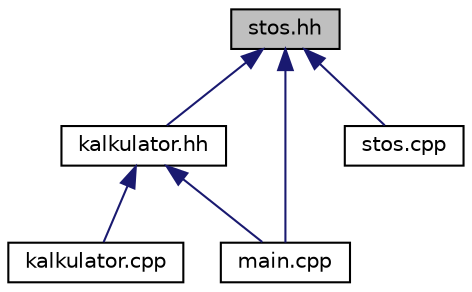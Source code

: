 digraph G
{
  edge [fontname="Helvetica",fontsize="10",labelfontname="Helvetica",labelfontsize="10"];
  node [fontname="Helvetica",fontsize="10",shape=record];
  Node1 [label="stos.hh",height=0.2,width=0.4,color="black", fillcolor="grey75", style="filled" fontcolor="black"];
  Node1 -> Node2 [dir="back",color="midnightblue",fontsize="10",style="solid",fontname="Helvetica"];
  Node2 [label="kalkulator.hh",height=0.2,width=0.4,color="black", fillcolor="white", style="filled",URL="$kalkulator_8hh.html",tooltip="Plik zawierający definicję klasy Kalkulator."];
  Node2 -> Node3 [dir="back",color="midnightblue",fontsize="10",style="solid",fontname="Helvetica"];
  Node3 [label="kalkulator.cpp",height=0.2,width=0.4,color="black", fillcolor="white", style="filled",URL="$kalkulator_8cpp.html",tooltip="Plik zawierający definicje metod z klasy Kalkulator."];
  Node2 -> Node4 [dir="back",color="midnightblue",fontsize="10",style="solid",fontname="Helvetica"];
  Node4 [label="main.cpp",height=0.2,width=0.4,color="black", fillcolor="white", style="filled",URL="$main_8cpp.html",tooltip="Plik główny programu. Zawiera funkcję main w ramach której tworzony jest obiekt typu Kalkulator oraz ..."];
  Node1 -> Node4 [dir="back",color="midnightblue",fontsize="10",style="solid",fontname="Helvetica"];
  Node1 -> Node5 [dir="back",color="midnightblue",fontsize="10",style="solid",fontname="Helvetica"];
  Node5 [label="stos.cpp",height=0.2,width=0.4,color="black", fillcolor="white", style="filled",URL="$stos_8cpp.html",tooltip="Plik zawierający definicje metody z klasy Stos."];
}
